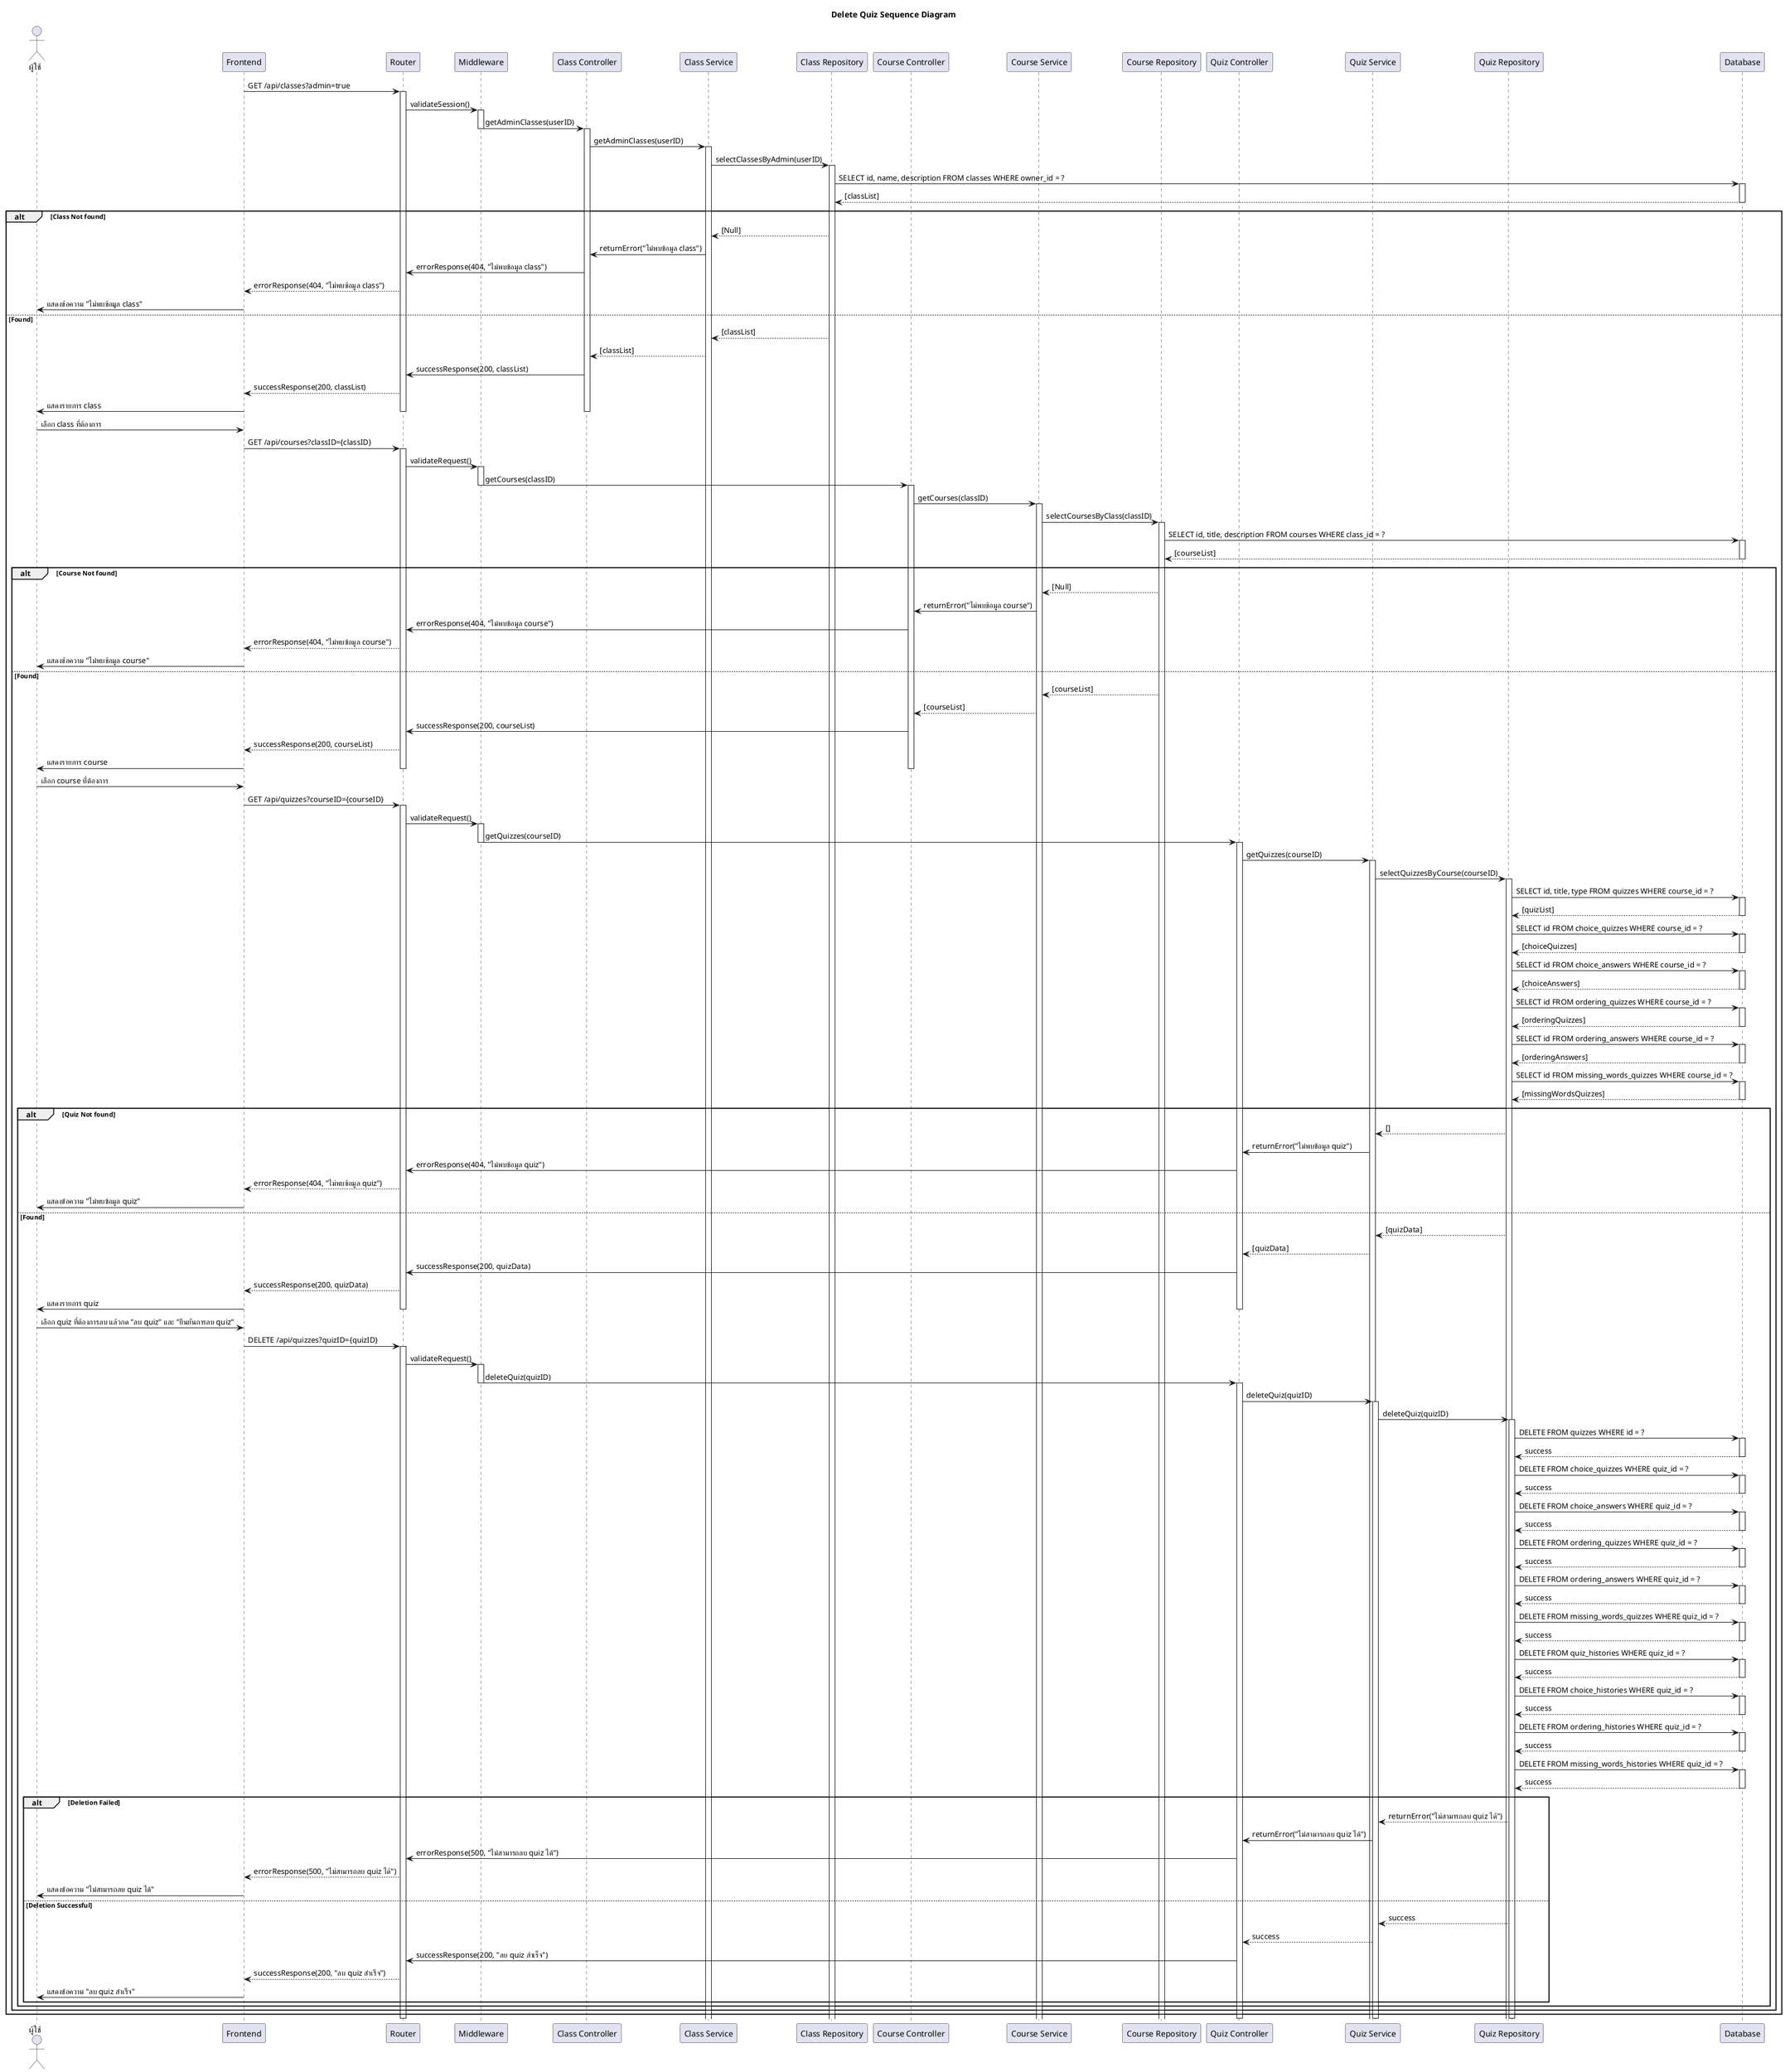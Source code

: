 @startuml
title Delete Quiz Sequence Diagram

actor "ผู้ใช้" as User
participant "Frontend" as FE
participant "Router" as Router
participant "Middleware" as MW

' --- Class Module ---
participant "Class Controller" as ClassCtrl
participant "Class Service" as ClassServ
participant "Class Repository" as ClassRepo

' --- Course Module ---
participant "Course Controller" as CourseCtrl
participant "Course Service" as CourseServ
participant "Course Repository" as CourseRepo

' --- Quiz Module ---
participant "Quiz Controller" as QuizCtrl
participant "Quiz Service" as QuizServ
participant "Quiz Repository" as QuizRepo

participant "Database" as DB

'---------------------- Phase 1: Retrieve Classes Administered by User ----------------------
FE -> Router: GET /api/classes?admin=true
activate Router
Router -> MW: validateSession()
activate MW
MW -> ClassCtrl: getAdminClasses(userID)
deactivate MW
activate ClassCtrl
ClassCtrl -> ClassServ: getAdminClasses(userID)
activate ClassServ
ClassServ -> ClassRepo: selectClassesByAdmin(userID)
activate ClassRepo
ClassRepo -> DB: SELECT id, name, description FROM classes WHERE owner_id = ?
activate DB
DB --> ClassRepo: [classList]
deactivate DB
alt Class Not found
    ClassRepo --> ClassServ: [Null]
    ClassServ -> ClassCtrl: returnError("ไม่พบข้อมูล class")
    ClassCtrl -> Router: errorResponse(404, "ไม่พบข้อมูล class")
    Router --> FE: errorResponse(404, "ไม่พบข้อมูล class")
    FE -> User: แสดงข้อความ "ไม่พบข้อมูล class"
else Found
    ClassRepo --> ClassServ: [classList]
    ClassServ --> ClassCtrl: [classList]
    ClassCtrl -> Router: successResponse(200, classList)
    Router --> FE: successResponse(200, classList)
    FE -> User: แสดงรายการ class

deactivate ClassCtrl
deactivate Router

'---------------------- Phase 2: Retrieve Courses within Selected Class ----------------------
User -> FE: เลือก class ที่ต้องการ
FE -> Router: GET /api/courses?classID={classID}
activate Router
Router -> MW: validateRequest()
activate MW
MW -> CourseCtrl: getCourses(classID)
deactivate MW
activate CourseCtrl
CourseCtrl -> CourseServ: getCourses(classID)
activate CourseServ
CourseServ -> CourseRepo: selectCoursesByClass(classID)
activate CourseRepo
CourseRepo -> DB: SELECT id, title, description FROM courses WHERE class_id = ?
activate DB
DB --> CourseRepo: [courseList]
deactivate DB
alt Course Not found
    CourseRepo --> CourseServ: [Null]
    CourseServ -> CourseCtrl: returnError("ไม่พบข้อมูล course")
    CourseCtrl -> Router: errorResponse(404, "ไม่พบข้อมูล course")
    Router --> FE: errorResponse(404, "ไม่พบข้อมูล course")
    FE -> User: แสดงข้อความ "ไม่พบข้อมูล course"
else Found
    CourseRepo --> CourseServ: [courseList]
    CourseServ --> CourseCtrl: [courseList]
    CourseCtrl -> Router: successResponse(200, courseList)
    Router --> FE: successResponse(200, courseList)
    FE -> User: แสดงรายการ course

deactivate CourseCtrl
deactivate Router

'---------------------- Phase 3: Retrieve Quizzes within Selected Course ----------------------
User -> FE: เลือก course ที่ต้องการ
FE -> Router: GET /api/quizzes?courseID={courseID}
activate Router
Router -> MW: validateRequest()
activate MW
MW -> QuizCtrl: getQuizzes(courseID)
deactivate MW
activate QuizCtrl
QuizCtrl -> QuizServ: getQuizzes(courseID)
activate QuizServ
QuizServ -> QuizRepo: selectQuizzesByCourse(courseID)
activate QuizRepo
QuizRepo -> DB: SELECT id, title, type FROM quizzes WHERE course_id = ?
activate DB
DB --> QuizRepo: [quizList]
deactivate DB
QuizRepo -> DB: SELECT id FROM choice_quizzes WHERE course_id = ?
activate DB
DB --> QuizRepo: [choiceQuizzes]
deactivate DB
QuizRepo -> DB: SELECT id FROM choice_answers WHERE course_id = ?
activate DB
DB --> QuizRepo: [choiceAnswers]
deactivate DB
QuizRepo -> DB: SELECT id FROM ordering_quizzes WHERE course_id = ?
activate DB
DB --> QuizRepo: [orderingQuizzes]
deactivate DB
QuizRepo -> DB: SELECT id FROM ordering_answers WHERE course_id = ?
activate DB
DB --> QuizRepo: [orderingAnswers]
deactivate DB
QuizRepo -> DB: SELECT id FROM missing_words_quizzes WHERE course_id = ?
activate DB
DB --> QuizRepo: [missingWordsQuizzes]
deactivate DB
alt Quiz Not found
    QuizRepo --> QuizServ: []
    QuizServ -> QuizCtrl: returnError("ไม่พบข้อมูล quiz")
    QuizCtrl -> Router: errorResponse(404, "ไม่พบข้อมูล quiz")
    Router --> FE: errorResponse(404, "ไม่พบข้อมูล quiz")
    FE -> User: แสดงข้อความ "ไม่พบข้อมูล quiz"
else Found
    QuizRepo --> QuizServ: [quizData]
    QuizServ --> QuizCtrl: [quizData]
    QuizCtrl -> Router: successResponse(200, quizData)
    Router --> FE: successResponse(200, quizData)
    FE -> User: แสดงรายการ quiz

deactivate QuizCtrl
deactivate Router

'---------------------- Phase 4: Delete Selected Quiz ----------------------
User -> FE: เลือก quiz ที่ต้องการลบ แล้วกด "ลบ quiz" และ "ยืนยันการลบ quiz"
FE -> Router: DELETE /api/quizzes?quizID={quizID}
activate Router
Router -> MW: validateRequest()
activate MW
MW -> QuizCtrl: deleteQuiz(quizID)
deactivate MW
activate QuizCtrl
QuizCtrl -> QuizServ: deleteQuiz(quizID)
activate QuizServ
QuizServ -> QuizRepo: deleteQuiz(quizID)
activate QuizRepo
QuizRepo -> DB: DELETE FROM quizzes WHERE id = ?
activate DB
DB --> QuizRepo: success
deactivate DB
QuizRepo -> DB: DELETE FROM choice_quizzes WHERE quiz_id = ?
activate DB
DB --> QuizRepo: success
deactivate DB
QuizRepo -> DB: DELETE FROM choice_answers WHERE quiz_id = ?
activate DB
DB --> QuizRepo: success
deactivate DB
QuizRepo -> DB: DELETE FROM ordering_quizzes WHERE quiz_id = ?
activate DB
DB --> QuizRepo: success
deactivate DB
QuizRepo -> DB: DELETE FROM ordering_answers WHERE quiz_id = ?
activate DB
DB --> QuizRepo: success
deactivate DB
QuizRepo -> DB: DELETE FROM missing_words_quizzes WHERE quiz_id = ?
activate DB
DB --> QuizRepo: success
deactivate DB
QuizRepo -> DB: DELETE FROM quiz_histories WHERE quiz_id = ?
activate DB
DB --> QuizRepo: success
deactivate DB
QuizRepo -> DB: DELETE FROM choice_histories WHERE quiz_id = ?
activate DB
DB --> QuizRepo: success
deactivate DB
QuizRepo -> DB: DELETE FROM ordering_histories WHERE quiz_id = ?
activate DB
DB --> QuizRepo: success
deactivate DB
QuizRepo -> DB: DELETE FROM missing_words_histories WHERE quiz_id = ?
activate DB
DB --> QuizRepo: success
deactivate DB
alt Deletion Failed
    QuizRepo --> QuizServ: returnError("ไม่สามารถลบ quiz ได้")
    QuizServ -> QuizCtrl: returnError("ไม่สามารถลบ quiz ได้")
    QuizCtrl -> Router: errorResponse(500, "ไม่สามารถลบ quiz ได้")
    Router --> FE: errorResponse(500, "ไม่สามารถลบ quiz ได้")
    FE -> User: แสดงข้อความ "ไม่สามารถลบ quiz ได้"
else Deletion Successful
    QuizRepo --> QuizServ: success
    QuizServ --> QuizCtrl: success
    QuizCtrl -> Router: successResponse(200, "ลบ quiz สำเร็จ")
    Router --> FE: successResponse(200, "ลบ quiz สำเร็จ")
    FE -> User: แสดงข้อความ "ลบ quiz สำเร็จ"
end
end
end
end
deactivate QuizRepo
deactivate QuizServ
deactivate QuizCtrl
deactivate Router

@enduml
